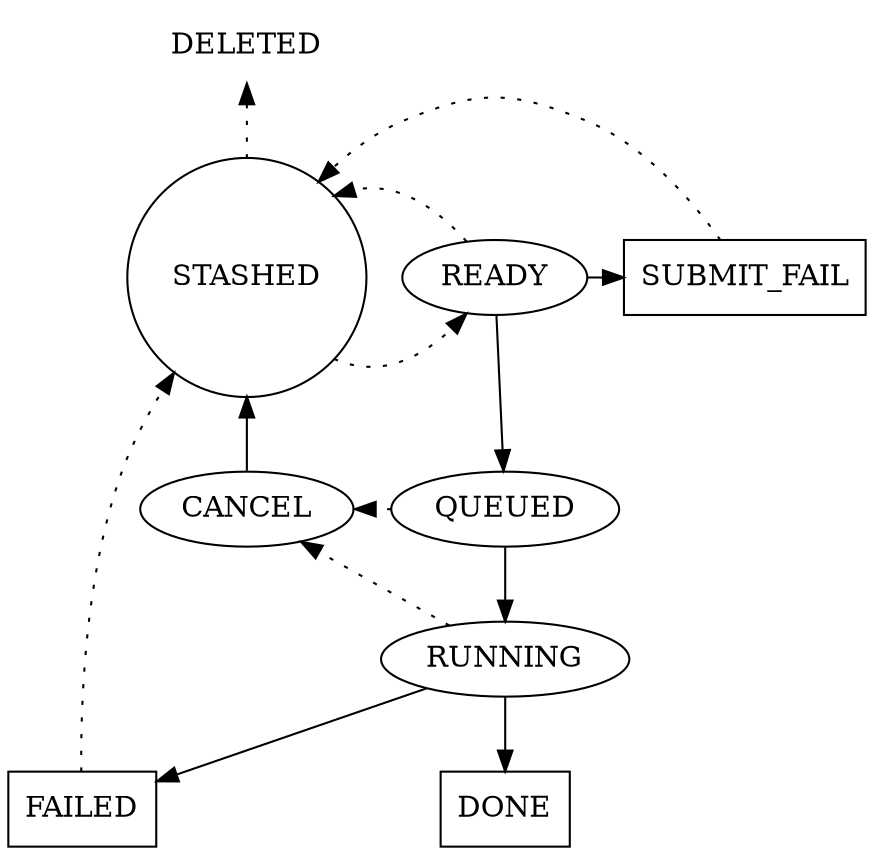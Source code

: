 digraph job_states {
    // Possible job states
    DELETED          [shape="plaintext"]; // The job has been deleted.
    STASHED          [shape="circle"];    // The job is in preparation phase. It is being configured and cannot be executed yet.
    READY            [shape="ellipse"];   // The job has been configured and its dependencies are already set. It will be executed as soon as possible.
    SUBMIT_FAIL      [shape="box"];       // The dispatcher has been unable to submit this job for execution.
    CANCEL           [shape="ellipse"];   // The user has asked to cancel this job.
    QUEUED           [shape="ellipse"];   // The dispatcher has submitted this job for execution and it is waiting for some resources to be available.
    RUNNING          [shape="ellipse"];   // The job is being executed.
    DONE             [shape="box"];       // The job has finished with exit code == 0.
    FAILED           [shape="box"];       // The job/runner was unable to complete its execution successfully.
    
    // Grouping
    { rank="source";
        DELETED;
    }
    { rank="same";
        STASHED; READY; SUBMIT_FAIL;
    }
    { rank="same";
        CANCEL; QUEUED;
    }
    { rank="same";
        DONE; FAILED;
    }
    
    // Expected flow
    STASHED         -> READY            [style="dotted"]; // User marks this job as ready for execution
    READY           -> QUEUED           [style="solid"];  // Dispatcher submits the job to the pool of resources
    QUEUED          -> RUNNING          [style="solid"];  // Job starts its execution inside the runner
    RUNNING         -> DONE             [style="solid"];  // Job/Runner finished its execution without error
    
    // Submit failure
    READY           -> SUBMIT_FAIL      [style="solid"];  // Dispatcher has been unable to submit the job
    
    // The job/runner fails to finish successfully
    RUNNING         -> FAILED           [style="solid", constraint="false"];  // Some exception has occurred inside the Job/Runner
    
    // The job has to be cancelled
    QUEUED          -> CANCEL           [style="dotted", constraint="false"]; // The user wants this job to be cancelled
    RUNNING         -> CANCEL           [style="dotted", constraint="false"]; // The user wants this job to be cancelled
    CANCEL          -> STASHED          [style="solid"];                      // The job is successfully cancelled
    
    // Return the job to the stash
    SUBMIT_FAIL     -> STASHED          [style="dotted"];
    READY           -> STASHED          [style="dotted"];
    FAILED          -> STASHED          [style="dotted"];
    
    // Remove the job
    STASHED         -> DELETED          [style="dotted"];
}
